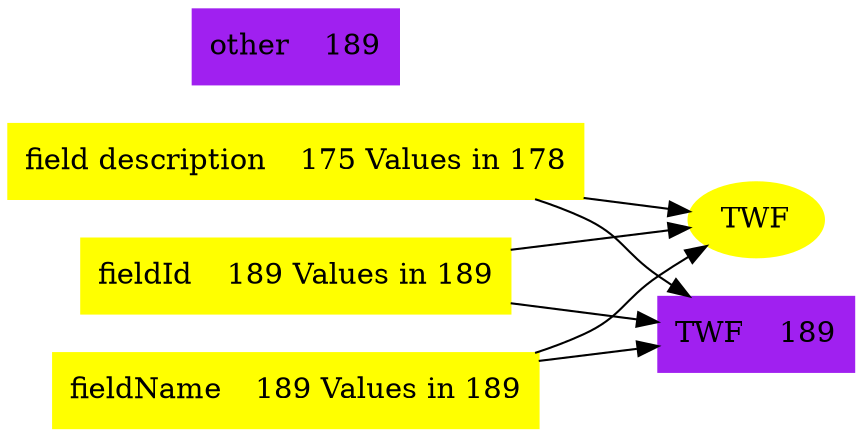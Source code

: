 
    digraph sdsu {
	size="36,36";
   rankdir=LR
	node [color=yellow, style=filled];
    "TWF"
  node [shape=record, color=yellow, style=filled];
 "field description" [label="{ field description | 175 Values in 178  }"]
"fieldId" [label="{ fieldId | 189 Values in 189  }"]
"fieldName" [label="{ fieldName | 189 Values in 189  }"]
node [color=purple, style=filled]; 
node [shape=record]; 
 "record" [label="{<f0> TWF | 189}"] 
 "r_other" [label="{<f0> other | 189}"] 
 # relation from categories to domain
 "field description" -> "TWF" 
 "fieldId" -> "TWF" 
 "fieldName" -> "TWF" 
# relation from categories to records
 "field description" -> "record" 
 "fieldId" -> "record" 
 "fieldName" -> "record" 
}
